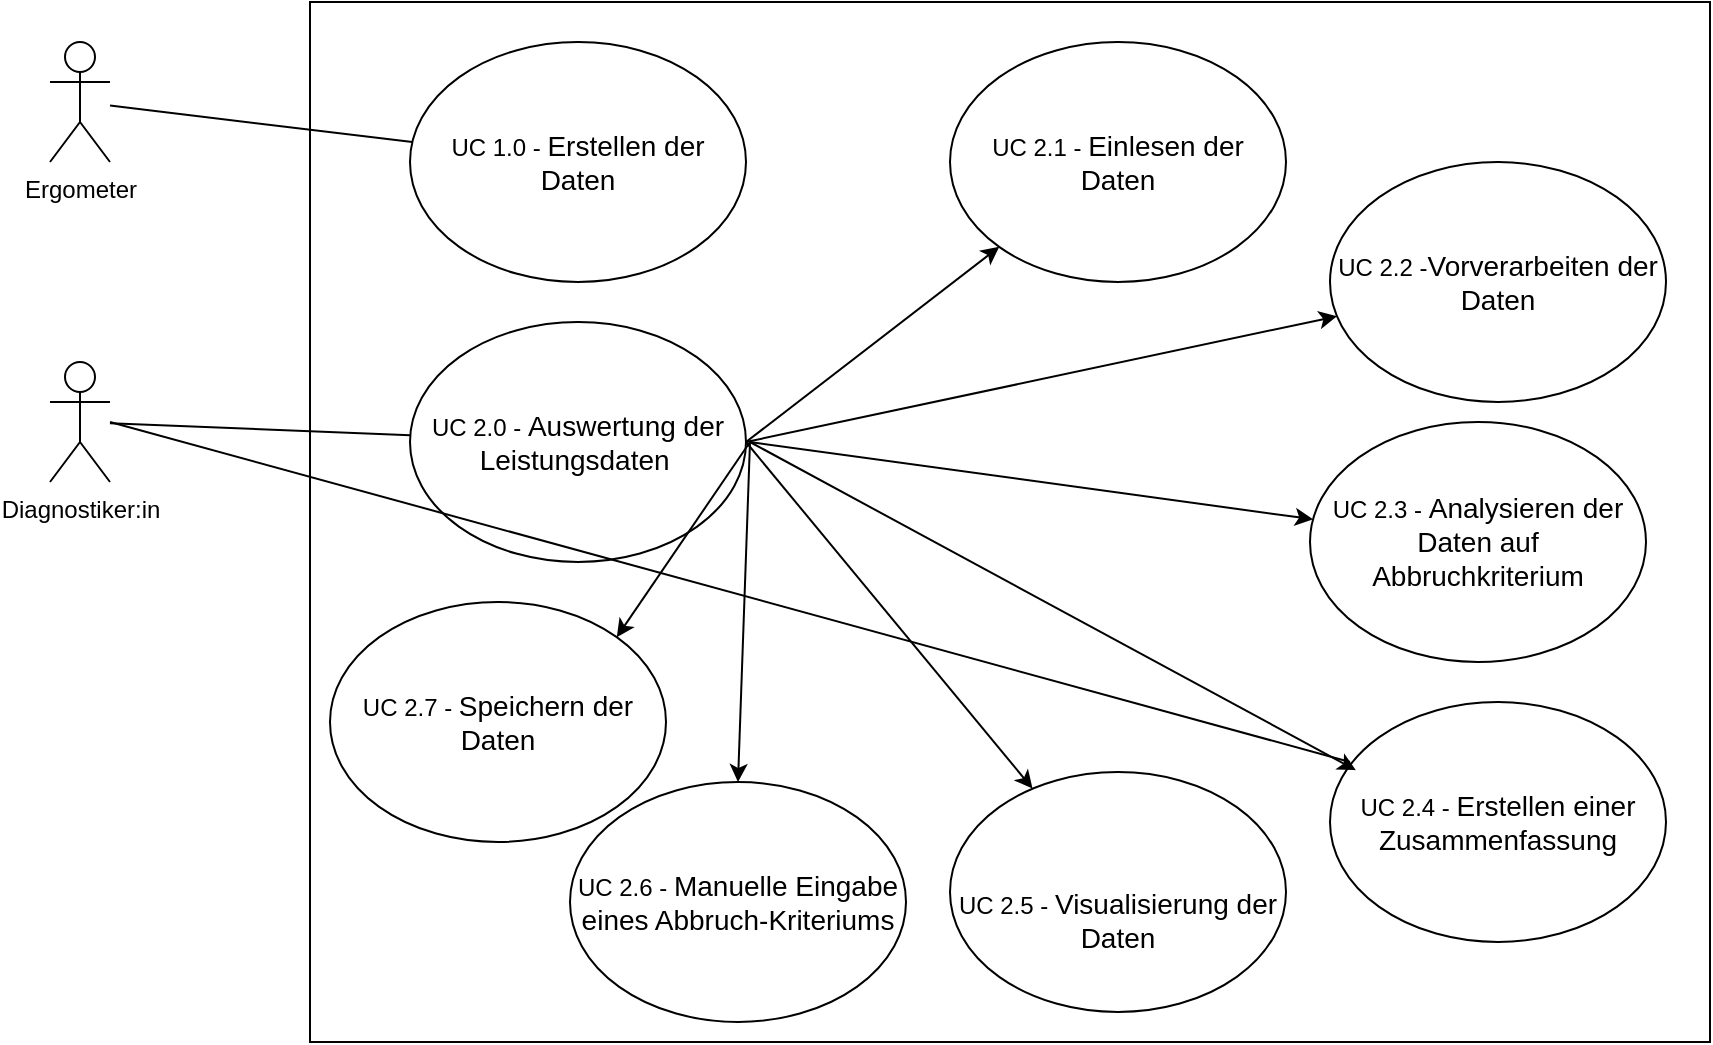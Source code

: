 <mxfile version="16.1.2" type="device"><diagram id="YGJQZbuBMrd3Kb6EwKSF" name="Seite-1"><mxGraphModel dx="1422" dy="985" grid="1" gridSize="10" guides="1" tooltips="1" connect="1" arrows="1" fold="1" page="1" pageScale="1" pageWidth="827" pageHeight="1169" math="0" shadow="0"><root><mxCell id="0"/><mxCell id="1" parent="0"/><mxCell id="5435jNLBzTbulrST_7EV-1" value="" style="rounded=0;whiteSpace=wrap;html=1;" parent="1" vertex="1"><mxGeometry x="200" y="80" width="700" height="520" as="geometry"/></mxCell><mxCell id="5435jNLBzTbulrST_7EV-13" style="rounded=0;orthogonalLoop=1;jettySize=auto;html=1;endArrow=none;endFill=0;" parent="1" source="5435jNLBzTbulrST_7EV-2" target="5435jNLBzTbulrST_7EV-3" edge="1"><mxGeometry relative="1" as="geometry"/></mxCell><mxCell id="5435jNLBzTbulrST_7EV-2" value="Diagnostiker:in" style="shape=umlActor;verticalLabelPosition=bottom;verticalAlign=top;html=1;outlineConnect=0;" parent="1" vertex="1"><mxGeometry x="70" y="260" width="30" height="60" as="geometry"/></mxCell><mxCell id="5435jNLBzTbulrST_7EV-3" value="UC 2.0 -&amp;nbsp;&lt;span style=&quot;background-color: rgb(255, 255, 255); font-size: 14px;&quot;&gt;Auswertung der Leistungsdaten&lt;/span&gt;&lt;span&gt;&amp;nbsp;&lt;/span&gt;" style="ellipse;whiteSpace=wrap;html=1;fontFamily=Helvetica;" parent="1" vertex="1"><mxGeometry x="250" y="240" width="168" height="120" as="geometry"/></mxCell><mxCell id="5435jNLBzTbulrST_7EV-14" style="rounded=0;orthogonalLoop=1;jettySize=auto;html=1;endArrow=none;endFill=0;" parent="1" source="5435jNLBzTbulrST_7EV-4" target="5435jNLBzTbulrST_7EV-6" edge="1"><mxGeometry relative="1" as="geometry"/></mxCell><mxCell id="5435jNLBzTbulrST_7EV-4" value="Ergometer" style="shape=umlActor;verticalLabelPosition=bottom;verticalAlign=top;html=1;outlineConnect=0;" parent="1" vertex="1"><mxGeometry x="70" y="100" width="30" height="60" as="geometry"/></mxCell><mxCell id="5435jNLBzTbulrST_7EV-6" value="UC 1.0 - &lt;font&gt;&lt;span style=&quot;font-size: 14px ; background-color: rgb(255 , 255 , 255)&quot;&gt;Erstellen der Daten&lt;/span&gt;&lt;/font&gt;" style="ellipse;whiteSpace=wrap;html=1;fontFamily=Helvetica;" parent="1" vertex="1"><mxGeometry x="250" y="100" width="168" height="120" as="geometry"/></mxCell><mxCell id="5435jNLBzTbulrST_7EV-7" value="UC 2.1 -&amp;nbsp;&lt;span style=&quot;background-color: rgb(255, 255, 255); font-size: 14px;&quot;&gt;Einlesen der Daten&lt;/span&gt;" style="ellipse;whiteSpace=wrap;html=1;fontFamily=Helvetica;" parent="1" vertex="1"><mxGeometry x="520" y="100" width="168" height="120" as="geometry"/></mxCell><mxCell id="5435jNLBzTbulrST_7EV-8" value="UC 2.2 -&lt;span style=&quot;background-color: rgb(255, 255, 255); font-size: 14px;&quot;&gt;Vorverarbeiten der Daten&lt;/span&gt;" style="ellipse;whiteSpace=wrap;html=1;fontFamily=Helvetica;" parent="1" vertex="1"><mxGeometry x="710" y="160" width="168" height="120" as="geometry"/></mxCell><mxCell id="5435jNLBzTbulrST_7EV-9" value="UC 2.3 -&amp;nbsp;&lt;span style=&quot;background-color: rgb(255, 255, 255); font-size: 14px;&quot;&gt;Analysieren der Daten auf Abbruchkriterium&lt;/span&gt;" style="ellipse;whiteSpace=wrap;html=1;fontFamily=Helvetica;" parent="1" vertex="1"><mxGeometry x="700" y="290" width="168" height="120" as="geometry"/></mxCell><mxCell id="5435jNLBzTbulrST_7EV-10" value="&lt;span&gt;UC 2.4 -&amp;nbsp;&lt;/span&gt;&lt;span style=&quot;background-color: rgb(255 , 255 , 255) ; font-size: 14px&quot;&gt;Erstellen einer Zusammenfassung&lt;/span&gt;" style="ellipse;whiteSpace=wrap;html=1;fontFamily=Helvetica;" parent="1" vertex="1"><mxGeometry x="710" y="430" width="168" height="120" as="geometry"/></mxCell><mxCell id="5435jNLBzTbulrST_7EV-11" value="&lt;br&gt;&lt;br&gt;&lt;span style=&quot;color: rgb(0 , 0 , 0) ; font-family: &amp;#34;helvetica&amp;#34; ; font-size: 12px ; font-style: normal ; font-weight: 400 ; letter-spacing: normal ; text-align: center ; text-indent: 0px ; text-transform: none ; word-spacing: 0px ; display: inline ; float: none&quot;&gt;UC 2.5 -&amp;nbsp;&lt;/span&gt;&lt;span style=&quot;color: rgb(0 , 0 , 0) ; font-family: &amp;#34;helvetica&amp;#34; ; font-style: normal ; font-weight: 400 ; letter-spacing: normal ; text-align: center ; text-indent: 0px ; text-transform: none ; word-spacing: 0px ; font-size: 14px&quot;&gt;Visualisierung der Daten&lt;/span&gt;" style="ellipse;whiteSpace=wrap;html=1;fontFamily=Helvetica;" parent="1" vertex="1"><mxGeometry x="520" y="465" width="168" height="120" as="geometry"/></mxCell><mxCell id="5435jNLBzTbulrST_7EV-12" value="UC 2.6 -&amp;nbsp;&lt;span style=&quot;background-color: rgb(255 , 255 , 255) ; font-size: 14px&quot;&gt;Manuelle Eingabe eines Abbruch-Kriteriums&lt;/span&gt;" style="ellipse;whiteSpace=wrap;html=1;fontFamily=Helvetica;" parent="1" vertex="1"><mxGeometry x="330" y="470" width="168" height="120" as="geometry"/></mxCell><mxCell id="5435jNLBzTbulrST_7EV-16" value="" style="endArrow=classic;html=1;rounded=0;exitX=1;exitY=0.5;exitDx=0;exitDy=0;entryX=0;entryY=1;entryDx=0;entryDy=0;" parent="1" source="5435jNLBzTbulrST_7EV-3" target="5435jNLBzTbulrST_7EV-7" edge="1"><mxGeometry width="50" height="50" relative="1" as="geometry"><mxPoint x="440" y="300" as="sourcePoint"/><mxPoint x="490" y="250" as="targetPoint"/></mxGeometry></mxCell><mxCell id="5435jNLBzTbulrST_7EV-17" value="" style="endArrow=classic;html=1;rounded=0;exitX=1;exitY=0.5;exitDx=0;exitDy=0;" parent="1" source="5435jNLBzTbulrST_7EV-3" target="5435jNLBzTbulrST_7EV-8" edge="1"><mxGeometry width="50" height="50" relative="1" as="geometry"><mxPoint x="428.0" y="310" as="sourcePoint"/><mxPoint x="554.67" y="212.475" as="targetPoint"/></mxGeometry></mxCell><mxCell id="5435jNLBzTbulrST_7EV-18" value="" style="endArrow=classic;html=1;rounded=0;" parent="1" target="5435jNLBzTbulrST_7EV-9" edge="1"><mxGeometry width="50" height="50" relative="1" as="geometry"><mxPoint x="420" y="300" as="sourcePoint"/><mxPoint x="723.509" y="247.161" as="targetPoint"/></mxGeometry></mxCell><mxCell id="5435jNLBzTbulrST_7EV-19" value="" style="endArrow=classic;html=1;rounded=0;entryX=0.077;entryY=0.284;entryDx=0;entryDy=0;entryPerimeter=0;" parent="1" target="5435jNLBzTbulrST_7EV-10" edge="1"><mxGeometry width="50" height="50" relative="1" as="geometry"><mxPoint x="420" y="300" as="sourcePoint"/><mxPoint x="711.485" y="348.768" as="targetPoint"/></mxGeometry></mxCell><mxCell id="5435jNLBzTbulrST_7EV-20" style="rounded=0;orthogonalLoop=1;jettySize=auto;html=1;endArrow=none;endFill=0;" parent="1" edge="1"><mxGeometry relative="1" as="geometry"><mxPoint x="100" y="290" as="sourcePoint"/><mxPoint x="720" y="460" as="targetPoint"/></mxGeometry></mxCell><mxCell id="5435jNLBzTbulrST_7EV-21" value="" style="endArrow=classic;html=1;rounded=0;exitX=1;exitY=0.5;exitDx=0;exitDy=0;" parent="1" source="5435jNLBzTbulrST_7EV-3" target="5435jNLBzTbulrST_7EV-11" edge="1"><mxGeometry width="50" height="50" relative="1" as="geometry"><mxPoint x="430" y="310" as="sourcePoint"/><mxPoint x="732.936" y="474.08" as="targetPoint"/></mxGeometry></mxCell><mxCell id="5435jNLBzTbulrST_7EV-22" value="" style="endArrow=classic;html=1;rounded=0;entryX=0.5;entryY=0;entryDx=0;entryDy=0;" parent="1" target="5435jNLBzTbulrST_7EV-12" edge="1"><mxGeometry width="50" height="50" relative="1" as="geometry"><mxPoint x="420" y="300" as="sourcePoint"/><mxPoint x="732.936" y="474.08" as="targetPoint"/></mxGeometry></mxCell><mxCell id="eCEX8t_opMNFmUffU_CN-1" value="UC 2.7 -&amp;nbsp;&lt;span style=&quot;background-color: rgb(255 , 255 , 255) ; font-size: 14px&quot;&gt;Speichern der Daten&lt;/span&gt;" style="ellipse;whiteSpace=wrap;html=1;fontFamily=Helvetica;" vertex="1" parent="1"><mxGeometry x="210" y="380" width="168" height="120" as="geometry"/></mxCell><mxCell id="eCEX8t_opMNFmUffU_CN-2" value="" style="endArrow=classic;html=1;rounded=0;entryX=1;entryY=0;entryDx=0;entryDy=0;" edge="1" parent="1" target="eCEX8t_opMNFmUffU_CN-1"><mxGeometry width="50" height="50" relative="1" as="geometry"><mxPoint x="420" y="300" as="sourcePoint"/><mxPoint x="424" y="480" as="targetPoint"/></mxGeometry></mxCell></root></mxGraphModel></diagram></mxfile>